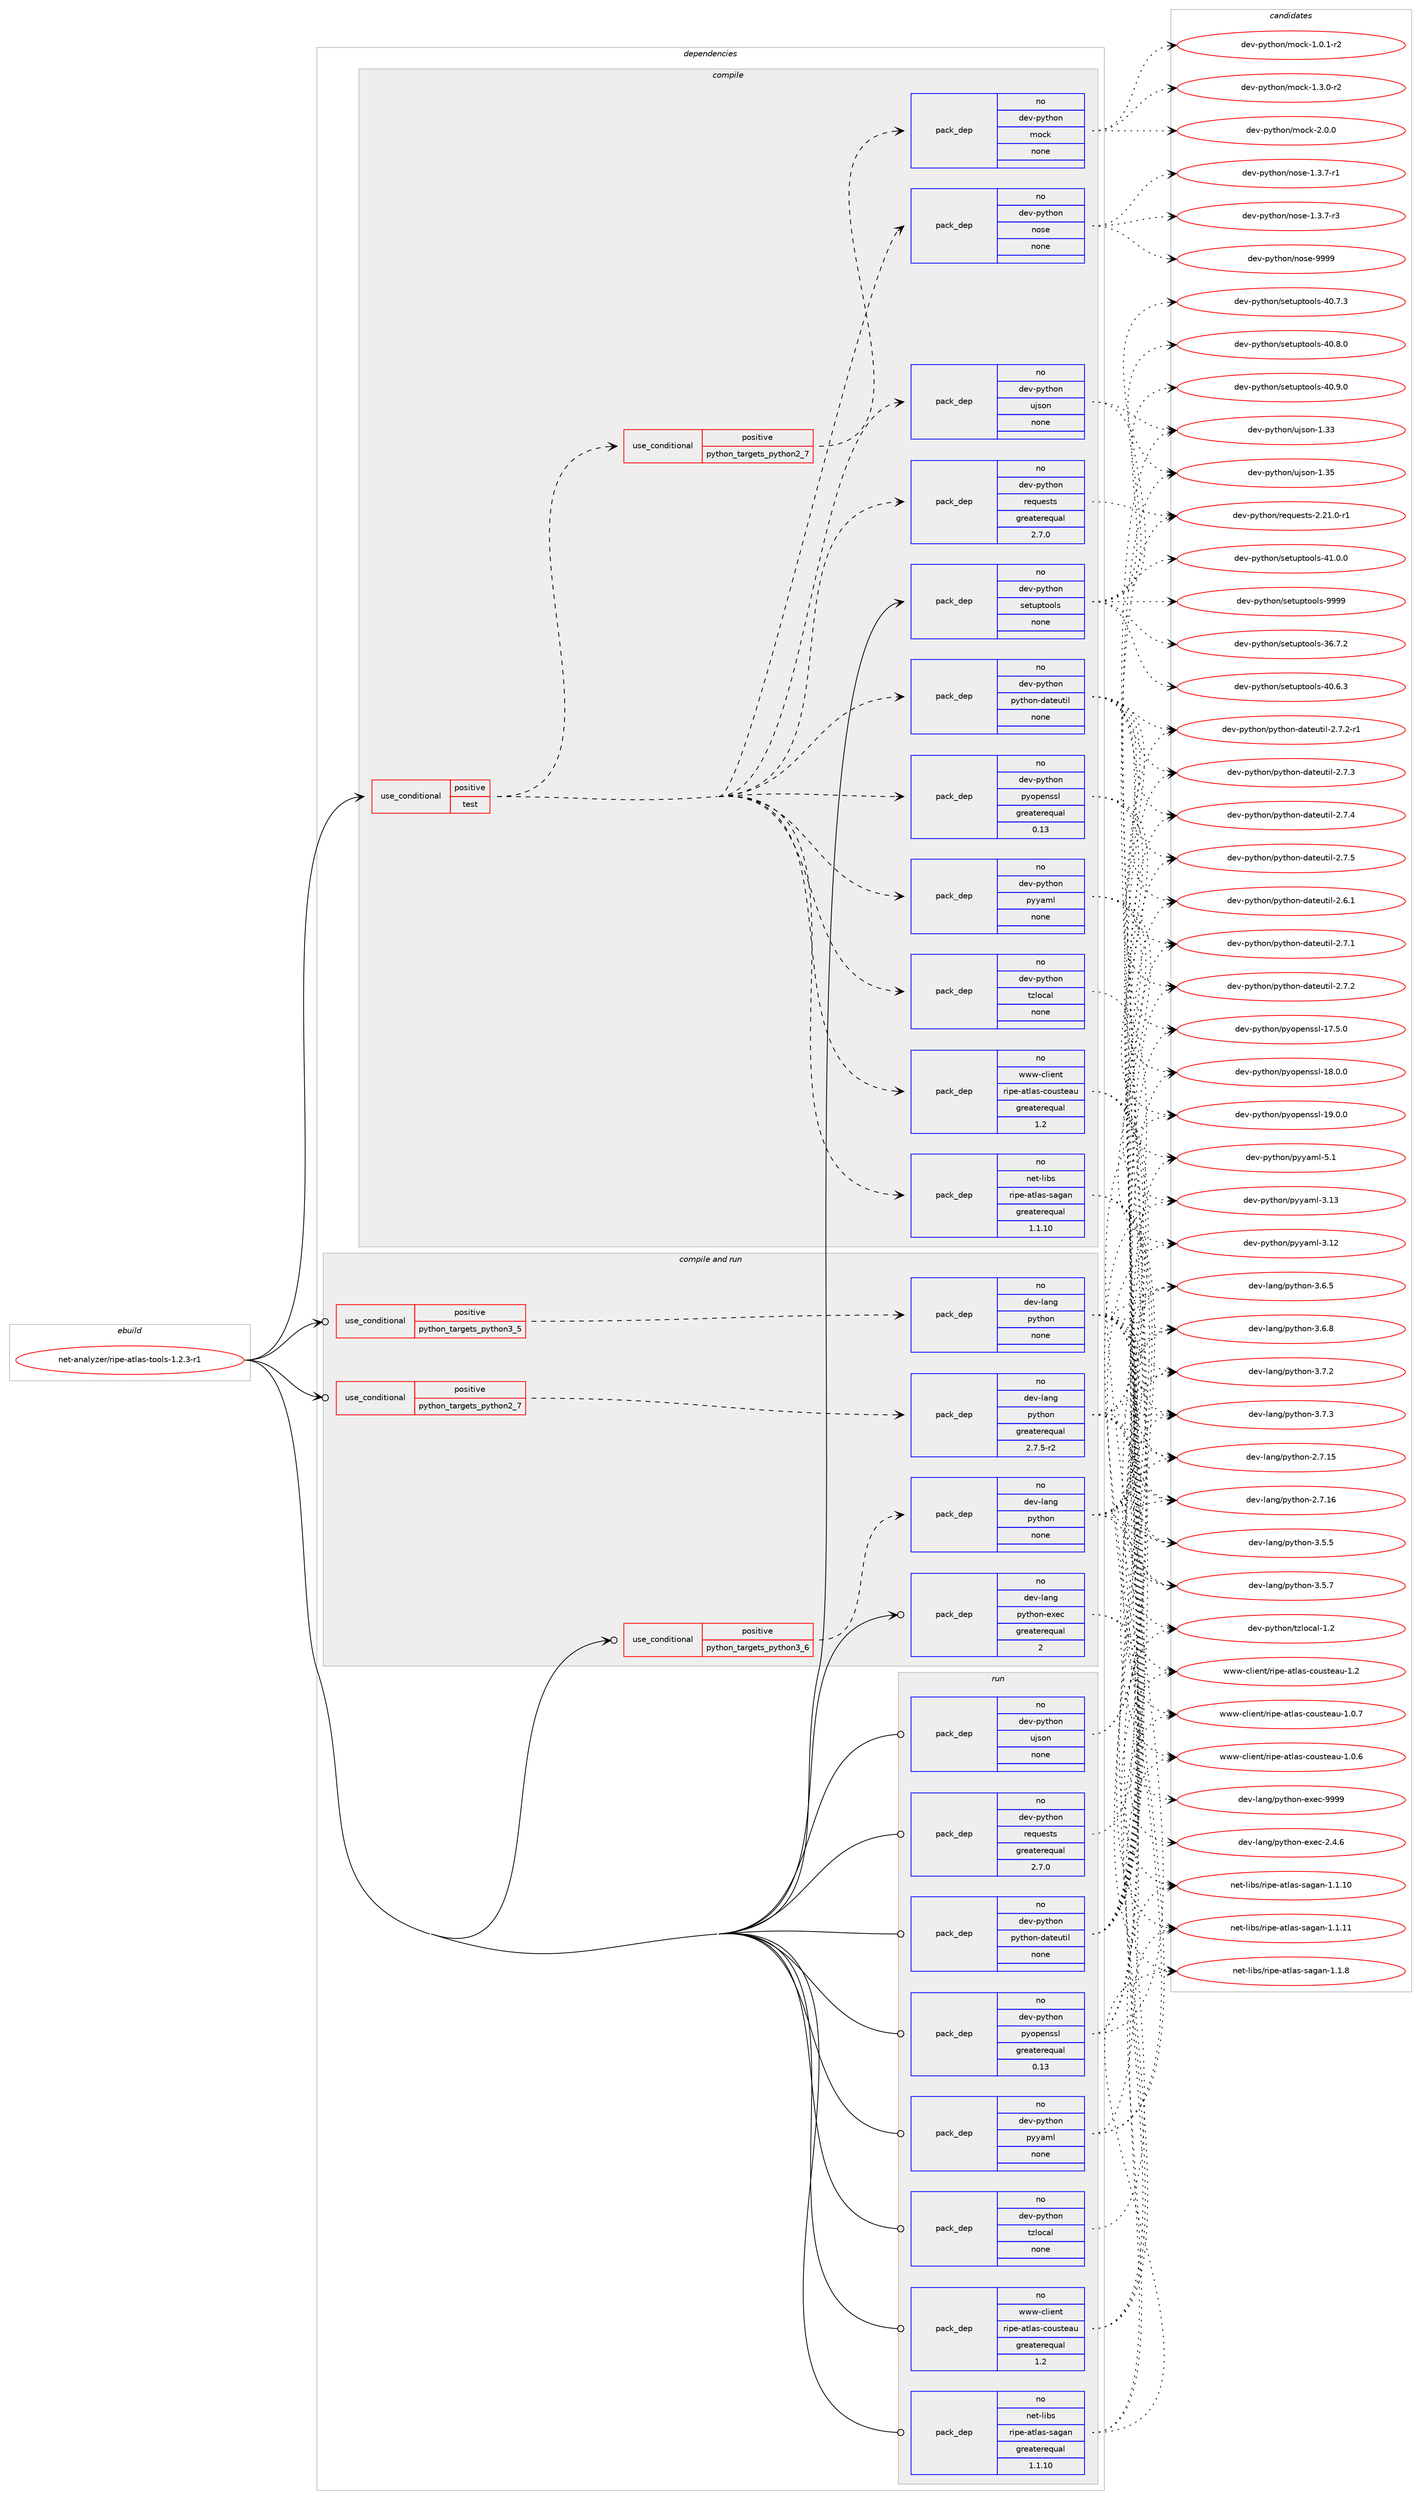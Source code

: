 digraph prolog {

# *************
# Graph options
# *************

newrank=true;
concentrate=true;
compound=true;
graph [rankdir=LR,fontname=Helvetica,fontsize=10,ranksep=1.5];#, ranksep=2.5, nodesep=0.2];
edge  [arrowhead=vee];
node  [fontname=Helvetica,fontsize=10];

# **********
# The ebuild
# **********

subgraph cluster_leftcol {
color=gray;
rank=same;
label=<<i>ebuild</i>>;
id [label="net-analyzer/ripe-atlas-tools-1.2.3-r1", color=red, width=4, href="../net-analyzer/ripe-atlas-tools-1.2.3-r1.svg"];
}

# ****************
# The dependencies
# ****************

subgraph cluster_midcol {
color=gray;
label=<<i>dependencies</i>>;
subgraph cluster_compile {
fillcolor="#eeeeee";
style=filled;
label=<<i>compile</i>>;
subgraph cond125 {
dependency1078 [label=<<TABLE BORDER="0" CELLBORDER="1" CELLSPACING="0" CELLPADDING="4"><TR><TD ROWSPAN="3" CELLPADDING="10">use_conditional</TD></TR><TR><TD>positive</TD></TR><TR><TD>test</TD></TR></TABLE>>, shape=none, color=red];
subgraph pack937 {
dependency1079 [label=<<TABLE BORDER="0" CELLBORDER="1" CELLSPACING="0" CELLPADDING="4" WIDTH="220"><TR><TD ROWSPAN="6" CELLPADDING="30">pack_dep</TD></TR><TR><TD WIDTH="110">no</TD></TR><TR><TD>net-libs</TD></TR><TR><TD>ripe-atlas-sagan</TD></TR><TR><TD>greaterequal</TD></TR><TR><TD>1.1.10</TD></TR></TABLE>>, shape=none, color=blue];
}
dependency1078:e -> dependency1079:w [weight=20,style="dashed",arrowhead="vee"];
subgraph pack938 {
dependency1080 [label=<<TABLE BORDER="0" CELLBORDER="1" CELLSPACING="0" CELLPADDING="4" WIDTH="220"><TR><TD ROWSPAN="6" CELLPADDING="30">pack_dep</TD></TR><TR><TD WIDTH="110">no</TD></TR><TR><TD>www-client</TD></TR><TR><TD>ripe-atlas-cousteau</TD></TR><TR><TD>greaterequal</TD></TR><TR><TD>1.2</TD></TR></TABLE>>, shape=none, color=blue];
}
dependency1078:e -> dependency1080:w [weight=20,style="dashed",arrowhead="vee"];
subgraph pack939 {
dependency1081 [label=<<TABLE BORDER="0" CELLBORDER="1" CELLSPACING="0" CELLPADDING="4" WIDTH="220"><TR><TD ROWSPAN="6" CELLPADDING="30">pack_dep</TD></TR><TR><TD WIDTH="110">no</TD></TR><TR><TD>dev-python</TD></TR><TR><TD>requests</TD></TR><TR><TD>greaterequal</TD></TR><TR><TD>2.7.0</TD></TR></TABLE>>, shape=none, color=blue];
}
dependency1078:e -> dependency1081:w [weight=20,style="dashed",arrowhead="vee"];
subgraph pack940 {
dependency1082 [label=<<TABLE BORDER="0" CELLBORDER="1" CELLSPACING="0" CELLPADDING="4" WIDTH="220"><TR><TD ROWSPAN="6" CELLPADDING="30">pack_dep</TD></TR><TR><TD WIDTH="110">no</TD></TR><TR><TD>dev-python</TD></TR><TR><TD>pyopenssl</TD></TR><TR><TD>greaterequal</TD></TR><TR><TD>0.13</TD></TR></TABLE>>, shape=none, color=blue];
}
dependency1078:e -> dependency1082:w [weight=20,style="dashed",arrowhead="vee"];
subgraph pack941 {
dependency1083 [label=<<TABLE BORDER="0" CELLBORDER="1" CELLSPACING="0" CELLPADDING="4" WIDTH="220"><TR><TD ROWSPAN="6" CELLPADDING="30">pack_dep</TD></TR><TR><TD WIDTH="110">no</TD></TR><TR><TD>dev-python</TD></TR><TR><TD>pyyaml</TD></TR><TR><TD>none</TD></TR><TR><TD></TD></TR></TABLE>>, shape=none, color=blue];
}
dependency1078:e -> dependency1083:w [weight=20,style="dashed",arrowhead="vee"];
subgraph pack942 {
dependency1084 [label=<<TABLE BORDER="0" CELLBORDER="1" CELLSPACING="0" CELLPADDING="4" WIDTH="220"><TR><TD ROWSPAN="6" CELLPADDING="30">pack_dep</TD></TR><TR><TD WIDTH="110">no</TD></TR><TR><TD>dev-python</TD></TR><TR><TD>tzlocal</TD></TR><TR><TD>none</TD></TR><TR><TD></TD></TR></TABLE>>, shape=none, color=blue];
}
dependency1078:e -> dependency1084:w [weight=20,style="dashed",arrowhead="vee"];
subgraph pack943 {
dependency1085 [label=<<TABLE BORDER="0" CELLBORDER="1" CELLSPACING="0" CELLPADDING="4" WIDTH="220"><TR><TD ROWSPAN="6" CELLPADDING="30">pack_dep</TD></TR><TR><TD WIDTH="110">no</TD></TR><TR><TD>dev-python</TD></TR><TR><TD>python-dateutil</TD></TR><TR><TD>none</TD></TR><TR><TD></TD></TR></TABLE>>, shape=none, color=blue];
}
dependency1078:e -> dependency1085:w [weight=20,style="dashed",arrowhead="vee"];
subgraph pack944 {
dependency1086 [label=<<TABLE BORDER="0" CELLBORDER="1" CELLSPACING="0" CELLPADDING="4" WIDTH="220"><TR><TD ROWSPAN="6" CELLPADDING="30">pack_dep</TD></TR><TR><TD WIDTH="110">no</TD></TR><TR><TD>dev-python</TD></TR><TR><TD>ujson</TD></TR><TR><TD>none</TD></TR><TR><TD></TD></TR></TABLE>>, shape=none, color=blue];
}
dependency1078:e -> dependency1086:w [weight=20,style="dashed",arrowhead="vee"];
subgraph pack945 {
dependency1087 [label=<<TABLE BORDER="0" CELLBORDER="1" CELLSPACING="0" CELLPADDING="4" WIDTH="220"><TR><TD ROWSPAN="6" CELLPADDING="30">pack_dep</TD></TR><TR><TD WIDTH="110">no</TD></TR><TR><TD>dev-python</TD></TR><TR><TD>nose</TD></TR><TR><TD>none</TD></TR><TR><TD></TD></TR></TABLE>>, shape=none, color=blue];
}
dependency1078:e -> dependency1087:w [weight=20,style="dashed",arrowhead="vee"];
subgraph cond126 {
dependency1088 [label=<<TABLE BORDER="0" CELLBORDER="1" CELLSPACING="0" CELLPADDING="4"><TR><TD ROWSPAN="3" CELLPADDING="10">use_conditional</TD></TR><TR><TD>positive</TD></TR><TR><TD>python_targets_python2_7</TD></TR></TABLE>>, shape=none, color=red];
subgraph pack946 {
dependency1089 [label=<<TABLE BORDER="0" CELLBORDER="1" CELLSPACING="0" CELLPADDING="4" WIDTH="220"><TR><TD ROWSPAN="6" CELLPADDING="30">pack_dep</TD></TR><TR><TD WIDTH="110">no</TD></TR><TR><TD>dev-python</TD></TR><TR><TD>mock</TD></TR><TR><TD>none</TD></TR><TR><TD></TD></TR></TABLE>>, shape=none, color=blue];
}
dependency1088:e -> dependency1089:w [weight=20,style="dashed",arrowhead="vee"];
}
dependency1078:e -> dependency1088:w [weight=20,style="dashed",arrowhead="vee"];
}
id:e -> dependency1078:w [weight=20,style="solid",arrowhead="vee"];
subgraph pack947 {
dependency1090 [label=<<TABLE BORDER="0" CELLBORDER="1" CELLSPACING="0" CELLPADDING="4" WIDTH="220"><TR><TD ROWSPAN="6" CELLPADDING="30">pack_dep</TD></TR><TR><TD WIDTH="110">no</TD></TR><TR><TD>dev-python</TD></TR><TR><TD>setuptools</TD></TR><TR><TD>none</TD></TR><TR><TD></TD></TR></TABLE>>, shape=none, color=blue];
}
id:e -> dependency1090:w [weight=20,style="solid",arrowhead="vee"];
}
subgraph cluster_compileandrun {
fillcolor="#eeeeee";
style=filled;
label=<<i>compile and run</i>>;
subgraph cond127 {
dependency1091 [label=<<TABLE BORDER="0" CELLBORDER="1" CELLSPACING="0" CELLPADDING="4"><TR><TD ROWSPAN="3" CELLPADDING="10">use_conditional</TD></TR><TR><TD>positive</TD></TR><TR><TD>python_targets_python2_7</TD></TR></TABLE>>, shape=none, color=red];
subgraph pack948 {
dependency1092 [label=<<TABLE BORDER="0" CELLBORDER="1" CELLSPACING="0" CELLPADDING="4" WIDTH="220"><TR><TD ROWSPAN="6" CELLPADDING="30">pack_dep</TD></TR><TR><TD WIDTH="110">no</TD></TR><TR><TD>dev-lang</TD></TR><TR><TD>python</TD></TR><TR><TD>greaterequal</TD></TR><TR><TD>2.7.5-r2</TD></TR></TABLE>>, shape=none, color=blue];
}
dependency1091:e -> dependency1092:w [weight=20,style="dashed",arrowhead="vee"];
}
id:e -> dependency1091:w [weight=20,style="solid",arrowhead="odotvee"];
subgraph cond128 {
dependency1093 [label=<<TABLE BORDER="0" CELLBORDER="1" CELLSPACING="0" CELLPADDING="4"><TR><TD ROWSPAN="3" CELLPADDING="10">use_conditional</TD></TR><TR><TD>positive</TD></TR><TR><TD>python_targets_python3_5</TD></TR></TABLE>>, shape=none, color=red];
subgraph pack949 {
dependency1094 [label=<<TABLE BORDER="0" CELLBORDER="1" CELLSPACING="0" CELLPADDING="4" WIDTH="220"><TR><TD ROWSPAN="6" CELLPADDING="30">pack_dep</TD></TR><TR><TD WIDTH="110">no</TD></TR><TR><TD>dev-lang</TD></TR><TR><TD>python</TD></TR><TR><TD>none</TD></TR><TR><TD></TD></TR></TABLE>>, shape=none, color=blue];
}
dependency1093:e -> dependency1094:w [weight=20,style="dashed",arrowhead="vee"];
}
id:e -> dependency1093:w [weight=20,style="solid",arrowhead="odotvee"];
subgraph cond129 {
dependency1095 [label=<<TABLE BORDER="0" CELLBORDER="1" CELLSPACING="0" CELLPADDING="4"><TR><TD ROWSPAN="3" CELLPADDING="10">use_conditional</TD></TR><TR><TD>positive</TD></TR><TR><TD>python_targets_python3_6</TD></TR></TABLE>>, shape=none, color=red];
subgraph pack950 {
dependency1096 [label=<<TABLE BORDER="0" CELLBORDER="1" CELLSPACING="0" CELLPADDING="4" WIDTH="220"><TR><TD ROWSPAN="6" CELLPADDING="30">pack_dep</TD></TR><TR><TD WIDTH="110">no</TD></TR><TR><TD>dev-lang</TD></TR><TR><TD>python</TD></TR><TR><TD>none</TD></TR><TR><TD></TD></TR></TABLE>>, shape=none, color=blue];
}
dependency1095:e -> dependency1096:w [weight=20,style="dashed",arrowhead="vee"];
}
id:e -> dependency1095:w [weight=20,style="solid",arrowhead="odotvee"];
subgraph pack951 {
dependency1097 [label=<<TABLE BORDER="0" CELLBORDER="1" CELLSPACING="0" CELLPADDING="4" WIDTH="220"><TR><TD ROWSPAN="6" CELLPADDING="30">pack_dep</TD></TR><TR><TD WIDTH="110">no</TD></TR><TR><TD>dev-lang</TD></TR><TR><TD>python-exec</TD></TR><TR><TD>greaterequal</TD></TR><TR><TD>2</TD></TR></TABLE>>, shape=none, color=blue];
}
id:e -> dependency1097:w [weight=20,style="solid",arrowhead="odotvee"];
}
subgraph cluster_run {
fillcolor="#eeeeee";
style=filled;
label=<<i>run</i>>;
subgraph pack952 {
dependency1098 [label=<<TABLE BORDER="0" CELLBORDER="1" CELLSPACING="0" CELLPADDING="4" WIDTH="220"><TR><TD ROWSPAN="6" CELLPADDING="30">pack_dep</TD></TR><TR><TD WIDTH="110">no</TD></TR><TR><TD>dev-python</TD></TR><TR><TD>pyopenssl</TD></TR><TR><TD>greaterequal</TD></TR><TR><TD>0.13</TD></TR></TABLE>>, shape=none, color=blue];
}
id:e -> dependency1098:w [weight=20,style="solid",arrowhead="odot"];
subgraph pack953 {
dependency1099 [label=<<TABLE BORDER="0" CELLBORDER="1" CELLSPACING="0" CELLPADDING="4" WIDTH="220"><TR><TD ROWSPAN="6" CELLPADDING="30">pack_dep</TD></TR><TR><TD WIDTH="110">no</TD></TR><TR><TD>dev-python</TD></TR><TR><TD>python-dateutil</TD></TR><TR><TD>none</TD></TR><TR><TD></TD></TR></TABLE>>, shape=none, color=blue];
}
id:e -> dependency1099:w [weight=20,style="solid",arrowhead="odot"];
subgraph pack954 {
dependency1100 [label=<<TABLE BORDER="0" CELLBORDER="1" CELLSPACING="0" CELLPADDING="4" WIDTH="220"><TR><TD ROWSPAN="6" CELLPADDING="30">pack_dep</TD></TR><TR><TD WIDTH="110">no</TD></TR><TR><TD>dev-python</TD></TR><TR><TD>pyyaml</TD></TR><TR><TD>none</TD></TR><TR><TD></TD></TR></TABLE>>, shape=none, color=blue];
}
id:e -> dependency1100:w [weight=20,style="solid",arrowhead="odot"];
subgraph pack955 {
dependency1101 [label=<<TABLE BORDER="0" CELLBORDER="1" CELLSPACING="0" CELLPADDING="4" WIDTH="220"><TR><TD ROWSPAN="6" CELLPADDING="30">pack_dep</TD></TR><TR><TD WIDTH="110">no</TD></TR><TR><TD>dev-python</TD></TR><TR><TD>requests</TD></TR><TR><TD>greaterequal</TD></TR><TR><TD>2.7.0</TD></TR></TABLE>>, shape=none, color=blue];
}
id:e -> dependency1101:w [weight=20,style="solid",arrowhead="odot"];
subgraph pack956 {
dependency1102 [label=<<TABLE BORDER="0" CELLBORDER="1" CELLSPACING="0" CELLPADDING="4" WIDTH="220"><TR><TD ROWSPAN="6" CELLPADDING="30">pack_dep</TD></TR><TR><TD WIDTH="110">no</TD></TR><TR><TD>dev-python</TD></TR><TR><TD>tzlocal</TD></TR><TR><TD>none</TD></TR><TR><TD></TD></TR></TABLE>>, shape=none, color=blue];
}
id:e -> dependency1102:w [weight=20,style="solid",arrowhead="odot"];
subgraph pack957 {
dependency1103 [label=<<TABLE BORDER="0" CELLBORDER="1" CELLSPACING="0" CELLPADDING="4" WIDTH="220"><TR><TD ROWSPAN="6" CELLPADDING="30">pack_dep</TD></TR><TR><TD WIDTH="110">no</TD></TR><TR><TD>dev-python</TD></TR><TR><TD>ujson</TD></TR><TR><TD>none</TD></TR><TR><TD></TD></TR></TABLE>>, shape=none, color=blue];
}
id:e -> dependency1103:w [weight=20,style="solid",arrowhead="odot"];
subgraph pack958 {
dependency1104 [label=<<TABLE BORDER="0" CELLBORDER="1" CELLSPACING="0" CELLPADDING="4" WIDTH="220"><TR><TD ROWSPAN="6" CELLPADDING="30">pack_dep</TD></TR><TR><TD WIDTH="110">no</TD></TR><TR><TD>net-libs</TD></TR><TR><TD>ripe-atlas-sagan</TD></TR><TR><TD>greaterequal</TD></TR><TR><TD>1.1.10</TD></TR></TABLE>>, shape=none, color=blue];
}
id:e -> dependency1104:w [weight=20,style="solid",arrowhead="odot"];
subgraph pack959 {
dependency1105 [label=<<TABLE BORDER="0" CELLBORDER="1" CELLSPACING="0" CELLPADDING="4" WIDTH="220"><TR><TD ROWSPAN="6" CELLPADDING="30">pack_dep</TD></TR><TR><TD WIDTH="110">no</TD></TR><TR><TD>www-client</TD></TR><TR><TD>ripe-atlas-cousteau</TD></TR><TR><TD>greaterequal</TD></TR><TR><TD>1.2</TD></TR></TABLE>>, shape=none, color=blue];
}
id:e -> dependency1105:w [weight=20,style="solid",arrowhead="odot"];
}
}

# **************
# The candidates
# **************

subgraph cluster_choices {
rank=same;
color=gray;
label=<<i>candidates</i>>;

subgraph choice937 {
color=black;
nodesep=1;
choice11010111645108105981154711410511210145971161089711545115971039711045494649464948 [label="net-libs/ripe-atlas-sagan-1.1.10", color=red, width=4,href="../net-libs/ripe-atlas-sagan-1.1.10.svg"];
choice11010111645108105981154711410511210145971161089711545115971039711045494649464949 [label="net-libs/ripe-atlas-sagan-1.1.11", color=red, width=4,href="../net-libs/ripe-atlas-sagan-1.1.11.svg"];
choice110101116451081059811547114105112101459711610897115451159710397110454946494656 [label="net-libs/ripe-atlas-sagan-1.1.8", color=red, width=4,href="../net-libs/ripe-atlas-sagan-1.1.8.svg"];
dependency1079:e -> choice11010111645108105981154711410511210145971161089711545115971039711045494649464948:w [style=dotted,weight="100"];
dependency1079:e -> choice11010111645108105981154711410511210145971161089711545115971039711045494649464949:w [style=dotted,weight="100"];
dependency1079:e -> choice110101116451081059811547114105112101459711610897115451159710397110454946494656:w [style=dotted,weight="100"];
}
subgraph choice938 {
color=black;
nodesep=1;
choice119119119459910810510111011647114105112101459711610897115459911111711511610197117454946484654 [label="www-client/ripe-atlas-cousteau-1.0.6", color=red, width=4,href="../www-client/ripe-atlas-cousteau-1.0.6.svg"];
choice119119119459910810510111011647114105112101459711610897115459911111711511610197117454946484655 [label="www-client/ripe-atlas-cousteau-1.0.7", color=red, width=4,href="../www-client/ripe-atlas-cousteau-1.0.7.svg"];
choice11911911945991081051011101164711410511210145971161089711545991111171151161019711745494650 [label="www-client/ripe-atlas-cousteau-1.2", color=red, width=4,href="../www-client/ripe-atlas-cousteau-1.2.svg"];
dependency1080:e -> choice119119119459910810510111011647114105112101459711610897115459911111711511610197117454946484654:w [style=dotted,weight="100"];
dependency1080:e -> choice119119119459910810510111011647114105112101459711610897115459911111711511610197117454946484655:w [style=dotted,weight="100"];
dependency1080:e -> choice11911911945991081051011101164711410511210145971161089711545991111171151161019711745494650:w [style=dotted,weight="100"];
}
subgraph choice939 {
color=black;
nodesep=1;
choice1001011184511212111610411111047114101113117101115116115455046504946484511449 [label="dev-python/requests-2.21.0-r1", color=red, width=4,href="../dev-python/requests-2.21.0-r1.svg"];
dependency1081:e -> choice1001011184511212111610411111047114101113117101115116115455046504946484511449:w [style=dotted,weight="100"];
}
subgraph choice940 {
color=black;
nodesep=1;
choice100101118451121211161041111104711212111111210111011511510845495546534648 [label="dev-python/pyopenssl-17.5.0", color=red, width=4,href="../dev-python/pyopenssl-17.5.0.svg"];
choice100101118451121211161041111104711212111111210111011511510845495646484648 [label="dev-python/pyopenssl-18.0.0", color=red, width=4,href="../dev-python/pyopenssl-18.0.0.svg"];
choice100101118451121211161041111104711212111111210111011511510845495746484648 [label="dev-python/pyopenssl-19.0.0", color=red, width=4,href="../dev-python/pyopenssl-19.0.0.svg"];
dependency1082:e -> choice100101118451121211161041111104711212111111210111011511510845495546534648:w [style=dotted,weight="100"];
dependency1082:e -> choice100101118451121211161041111104711212111111210111011511510845495646484648:w [style=dotted,weight="100"];
dependency1082:e -> choice100101118451121211161041111104711212111111210111011511510845495746484648:w [style=dotted,weight="100"];
}
subgraph choice941 {
color=black;
nodesep=1;
choice1001011184511212111610411111047112121121971091084551464950 [label="dev-python/pyyaml-3.12", color=red, width=4,href="../dev-python/pyyaml-3.12.svg"];
choice1001011184511212111610411111047112121121971091084551464951 [label="dev-python/pyyaml-3.13", color=red, width=4,href="../dev-python/pyyaml-3.13.svg"];
choice10010111845112121116104111110471121211219710910845534649 [label="dev-python/pyyaml-5.1", color=red, width=4,href="../dev-python/pyyaml-5.1.svg"];
dependency1083:e -> choice1001011184511212111610411111047112121121971091084551464950:w [style=dotted,weight="100"];
dependency1083:e -> choice1001011184511212111610411111047112121121971091084551464951:w [style=dotted,weight="100"];
dependency1083:e -> choice10010111845112121116104111110471121211219710910845534649:w [style=dotted,weight="100"];
}
subgraph choice942 {
color=black;
nodesep=1;
choice1001011184511212111610411111047116122108111999710845494650 [label="dev-python/tzlocal-1.2", color=red, width=4,href="../dev-python/tzlocal-1.2.svg"];
dependency1084:e -> choice1001011184511212111610411111047116122108111999710845494650:w [style=dotted,weight="100"];
}
subgraph choice943 {
color=black;
nodesep=1;
choice10010111845112121116104111110471121211161041111104510097116101117116105108455046544649 [label="dev-python/python-dateutil-2.6.1", color=red, width=4,href="../dev-python/python-dateutil-2.6.1.svg"];
choice10010111845112121116104111110471121211161041111104510097116101117116105108455046554649 [label="dev-python/python-dateutil-2.7.1", color=red, width=4,href="../dev-python/python-dateutil-2.7.1.svg"];
choice10010111845112121116104111110471121211161041111104510097116101117116105108455046554650 [label="dev-python/python-dateutil-2.7.2", color=red, width=4,href="../dev-python/python-dateutil-2.7.2.svg"];
choice100101118451121211161041111104711212111610411111045100971161011171161051084550465546504511449 [label="dev-python/python-dateutil-2.7.2-r1", color=red, width=4,href="../dev-python/python-dateutil-2.7.2-r1.svg"];
choice10010111845112121116104111110471121211161041111104510097116101117116105108455046554651 [label="dev-python/python-dateutil-2.7.3", color=red, width=4,href="../dev-python/python-dateutil-2.7.3.svg"];
choice10010111845112121116104111110471121211161041111104510097116101117116105108455046554652 [label="dev-python/python-dateutil-2.7.4", color=red, width=4,href="../dev-python/python-dateutil-2.7.4.svg"];
choice10010111845112121116104111110471121211161041111104510097116101117116105108455046554653 [label="dev-python/python-dateutil-2.7.5", color=red, width=4,href="../dev-python/python-dateutil-2.7.5.svg"];
dependency1085:e -> choice10010111845112121116104111110471121211161041111104510097116101117116105108455046544649:w [style=dotted,weight="100"];
dependency1085:e -> choice10010111845112121116104111110471121211161041111104510097116101117116105108455046554649:w [style=dotted,weight="100"];
dependency1085:e -> choice10010111845112121116104111110471121211161041111104510097116101117116105108455046554650:w [style=dotted,weight="100"];
dependency1085:e -> choice100101118451121211161041111104711212111610411111045100971161011171161051084550465546504511449:w [style=dotted,weight="100"];
dependency1085:e -> choice10010111845112121116104111110471121211161041111104510097116101117116105108455046554651:w [style=dotted,weight="100"];
dependency1085:e -> choice10010111845112121116104111110471121211161041111104510097116101117116105108455046554652:w [style=dotted,weight="100"];
dependency1085:e -> choice10010111845112121116104111110471121211161041111104510097116101117116105108455046554653:w [style=dotted,weight="100"];
}
subgraph choice944 {
color=black;
nodesep=1;
choice10010111845112121116104111110471171061151111104549465151 [label="dev-python/ujson-1.33", color=red, width=4,href="../dev-python/ujson-1.33.svg"];
choice10010111845112121116104111110471171061151111104549465153 [label="dev-python/ujson-1.35", color=red, width=4,href="../dev-python/ujson-1.35.svg"];
dependency1086:e -> choice10010111845112121116104111110471171061151111104549465151:w [style=dotted,weight="100"];
dependency1086:e -> choice10010111845112121116104111110471171061151111104549465153:w [style=dotted,weight="100"];
}
subgraph choice945 {
color=black;
nodesep=1;
choice10010111845112121116104111110471101111151014549465146554511449 [label="dev-python/nose-1.3.7-r1", color=red, width=4,href="../dev-python/nose-1.3.7-r1.svg"];
choice10010111845112121116104111110471101111151014549465146554511451 [label="dev-python/nose-1.3.7-r3", color=red, width=4,href="../dev-python/nose-1.3.7-r3.svg"];
choice10010111845112121116104111110471101111151014557575757 [label="dev-python/nose-9999", color=red, width=4,href="../dev-python/nose-9999.svg"];
dependency1087:e -> choice10010111845112121116104111110471101111151014549465146554511449:w [style=dotted,weight="100"];
dependency1087:e -> choice10010111845112121116104111110471101111151014549465146554511451:w [style=dotted,weight="100"];
dependency1087:e -> choice10010111845112121116104111110471101111151014557575757:w [style=dotted,weight="100"];
}
subgraph choice946 {
color=black;
nodesep=1;
choice1001011184511212111610411111047109111991074549464846494511450 [label="dev-python/mock-1.0.1-r2", color=red, width=4,href="../dev-python/mock-1.0.1-r2.svg"];
choice1001011184511212111610411111047109111991074549465146484511450 [label="dev-python/mock-1.3.0-r2", color=red, width=4,href="../dev-python/mock-1.3.0-r2.svg"];
choice100101118451121211161041111104710911199107455046484648 [label="dev-python/mock-2.0.0", color=red, width=4,href="../dev-python/mock-2.0.0.svg"];
dependency1089:e -> choice1001011184511212111610411111047109111991074549464846494511450:w [style=dotted,weight="100"];
dependency1089:e -> choice1001011184511212111610411111047109111991074549465146484511450:w [style=dotted,weight="100"];
dependency1089:e -> choice100101118451121211161041111104710911199107455046484648:w [style=dotted,weight="100"];
}
subgraph choice947 {
color=black;
nodesep=1;
choice100101118451121211161041111104711510111611711211611111110811545515446554650 [label="dev-python/setuptools-36.7.2", color=red, width=4,href="../dev-python/setuptools-36.7.2.svg"];
choice100101118451121211161041111104711510111611711211611111110811545524846544651 [label="dev-python/setuptools-40.6.3", color=red, width=4,href="../dev-python/setuptools-40.6.3.svg"];
choice100101118451121211161041111104711510111611711211611111110811545524846554651 [label="dev-python/setuptools-40.7.3", color=red, width=4,href="../dev-python/setuptools-40.7.3.svg"];
choice100101118451121211161041111104711510111611711211611111110811545524846564648 [label="dev-python/setuptools-40.8.0", color=red, width=4,href="../dev-python/setuptools-40.8.0.svg"];
choice100101118451121211161041111104711510111611711211611111110811545524846574648 [label="dev-python/setuptools-40.9.0", color=red, width=4,href="../dev-python/setuptools-40.9.0.svg"];
choice100101118451121211161041111104711510111611711211611111110811545524946484648 [label="dev-python/setuptools-41.0.0", color=red, width=4,href="../dev-python/setuptools-41.0.0.svg"];
choice10010111845112121116104111110471151011161171121161111111081154557575757 [label="dev-python/setuptools-9999", color=red, width=4,href="../dev-python/setuptools-9999.svg"];
dependency1090:e -> choice100101118451121211161041111104711510111611711211611111110811545515446554650:w [style=dotted,weight="100"];
dependency1090:e -> choice100101118451121211161041111104711510111611711211611111110811545524846544651:w [style=dotted,weight="100"];
dependency1090:e -> choice100101118451121211161041111104711510111611711211611111110811545524846554651:w [style=dotted,weight="100"];
dependency1090:e -> choice100101118451121211161041111104711510111611711211611111110811545524846564648:w [style=dotted,weight="100"];
dependency1090:e -> choice100101118451121211161041111104711510111611711211611111110811545524846574648:w [style=dotted,weight="100"];
dependency1090:e -> choice100101118451121211161041111104711510111611711211611111110811545524946484648:w [style=dotted,weight="100"];
dependency1090:e -> choice10010111845112121116104111110471151011161171121161111111081154557575757:w [style=dotted,weight="100"];
}
subgraph choice948 {
color=black;
nodesep=1;
choice10010111845108971101034711212111610411111045504655464953 [label="dev-lang/python-2.7.15", color=red, width=4,href="../dev-lang/python-2.7.15.svg"];
choice10010111845108971101034711212111610411111045504655464954 [label="dev-lang/python-2.7.16", color=red, width=4,href="../dev-lang/python-2.7.16.svg"];
choice100101118451089711010347112121116104111110455146534653 [label="dev-lang/python-3.5.5", color=red, width=4,href="../dev-lang/python-3.5.5.svg"];
choice100101118451089711010347112121116104111110455146534655 [label="dev-lang/python-3.5.7", color=red, width=4,href="../dev-lang/python-3.5.7.svg"];
choice100101118451089711010347112121116104111110455146544653 [label="dev-lang/python-3.6.5", color=red, width=4,href="../dev-lang/python-3.6.5.svg"];
choice100101118451089711010347112121116104111110455146544656 [label="dev-lang/python-3.6.8", color=red, width=4,href="../dev-lang/python-3.6.8.svg"];
choice100101118451089711010347112121116104111110455146554650 [label="dev-lang/python-3.7.2", color=red, width=4,href="../dev-lang/python-3.7.2.svg"];
choice100101118451089711010347112121116104111110455146554651 [label="dev-lang/python-3.7.3", color=red, width=4,href="../dev-lang/python-3.7.3.svg"];
dependency1092:e -> choice10010111845108971101034711212111610411111045504655464953:w [style=dotted,weight="100"];
dependency1092:e -> choice10010111845108971101034711212111610411111045504655464954:w [style=dotted,weight="100"];
dependency1092:e -> choice100101118451089711010347112121116104111110455146534653:w [style=dotted,weight="100"];
dependency1092:e -> choice100101118451089711010347112121116104111110455146534655:w [style=dotted,weight="100"];
dependency1092:e -> choice100101118451089711010347112121116104111110455146544653:w [style=dotted,weight="100"];
dependency1092:e -> choice100101118451089711010347112121116104111110455146544656:w [style=dotted,weight="100"];
dependency1092:e -> choice100101118451089711010347112121116104111110455146554650:w [style=dotted,weight="100"];
dependency1092:e -> choice100101118451089711010347112121116104111110455146554651:w [style=dotted,weight="100"];
}
subgraph choice949 {
color=black;
nodesep=1;
choice10010111845108971101034711212111610411111045504655464953 [label="dev-lang/python-2.7.15", color=red, width=4,href="../dev-lang/python-2.7.15.svg"];
choice10010111845108971101034711212111610411111045504655464954 [label="dev-lang/python-2.7.16", color=red, width=4,href="../dev-lang/python-2.7.16.svg"];
choice100101118451089711010347112121116104111110455146534653 [label="dev-lang/python-3.5.5", color=red, width=4,href="../dev-lang/python-3.5.5.svg"];
choice100101118451089711010347112121116104111110455146534655 [label="dev-lang/python-3.5.7", color=red, width=4,href="../dev-lang/python-3.5.7.svg"];
choice100101118451089711010347112121116104111110455146544653 [label="dev-lang/python-3.6.5", color=red, width=4,href="../dev-lang/python-3.6.5.svg"];
choice100101118451089711010347112121116104111110455146544656 [label="dev-lang/python-3.6.8", color=red, width=4,href="../dev-lang/python-3.6.8.svg"];
choice100101118451089711010347112121116104111110455146554650 [label="dev-lang/python-3.7.2", color=red, width=4,href="../dev-lang/python-3.7.2.svg"];
choice100101118451089711010347112121116104111110455146554651 [label="dev-lang/python-3.7.3", color=red, width=4,href="../dev-lang/python-3.7.3.svg"];
dependency1094:e -> choice10010111845108971101034711212111610411111045504655464953:w [style=dotted,weight="100"];
dependency1094:e -> choice10010111845108971101034711212111610411111045504655464954:w [style=dotted,weight="100"];
dependency1094:e -> choice100101118451089711010347112121116104111110455146534653:w [style=dotted,weight="100"];
dependency1094:e -> choice100101118451089711010347112121116104111110455146534655:w [style=dotted,weight="100"];
dependency1094:e -> choice100101118451089711010347112121116104111110455146544653:w [style=dotted,weight="100"];
dependency1094:e -> choice100101118451089711010347112121116104111110455146544656:w [style=dotted,weight="100"];
dependency1094:e -> choice100101118451089711010347112121116104111110455146554650:w [style=dotted,weight="100"];
dependency1094:e -> choice100101118451089711010347112121116104111110455146554651:w [style=dotted,weight="100"];
}
subgraph choice950 {
color=black;
nodesep=1;
choice10010111845108971101034711212111610411111045504655464953 [label="dev-lang/python-2.7.15", color=red, width=4,href="../dev-lang/python-2.7.15.svg"];
choice10010111845108971101034711212111610411111045504655464954 [label="dev-lang/python-2.7.16", color=red, width=4,href="../dev-lang/python-2.7.16.svg"];
choice100101118451089711010347112121116104111110455146534653 [label="dev-lang/python-3.5.5", color=red, width=4,href="../dev-lang/python-3.5.5.svg"];
choice100101118451089711010347112121116104111110455146534655 [label="dev-lang/python-3.5.7", color=red, width=4,href="../dev-lang/python-3.5.7.svg"];
choice100101118451089711010347112121116104111110455146544653 [label="dev-lang/python-3.6.5", color=red, width=4,href="../dev-lang/python-3.6.5.svg"];
choice100101118451089711010347112121116104111110455146544656 [label="dev-lang/python-3.6.8", color=red, width=4,href="../dev-lang/python-3.6.8.svg"];
choice100101118451089711010347112121116104111110455146554650 [label="dev-lang/python-3.7.2", color=red, width=4,href="../dev-lang/python-3.7.2.svg"];
choice100101118451089711010347112121116104111110455146554651 [label="dev-lang/python-3.7.3", color=red, width=4,href="../dev-lang/python-3.7.3.svg"];
dependency1096:e -> choice10010111845108971101034711212111610411111045504655464953:w [style=dotted,weight="100"];
dependency1096:e -> choice10010111845108971101034711212111610411111045504655464954:w [style=dotted,weight="100"];
dependency1096:e -> choice100101118451089711010347112121116104111110455146534653:w [style=dotted,weight="100"];
dependency1096:e -> choice100101118451089711010347112121116104111110455146534655:w [style=dotted,weight="100"];
dependency1096:e -> choice100101118451089711010347112121116104111110455146544653:w [style=dotted,weight="100"];
dependency1096:e -> choice100101118451089711010347112121116104111110455146544656:w [style=dotted,weight="100"];
dependency1096:e -> choice100101118451089711010347112121116104111110455146554650:w [style=dotted,weight="100"];
dependency1096:e -> choice100101118451089711010347112121116104111110455146554651:w [style=dotted,weight="100"];
}
subgraph choice951 {
color=black;
nodesep=1;
choice1001011184510897110103471121211161041111104510112010199455046524654 [label="dev-lang/python-exec-2.4.6", color=red, width=4,href="../dev-lang/python-exec-2.4.6.svg"];
choice10010111845108971101034711212111610411111045101120101994557575757 [label="dev-lang/python-exec-9999", color=red, width=4,href="../dev-lang/python-exec-9999.svg"];
dependency1097:e -> choice1001011184510897110103471121211161041111104510112010199455046524654:w [style=dotted,weight="100"];
dependency1097:e -> choice10010111845108971101034711212111610411111045101120101994557575757:w [style=dotted,weight="100"];
}
subgraph choice952 {
color=black;
nodesep=1;
choice100101118451121211161041111104711212111111210111011511510845495546534648 [label="dev-python/pyopenssl-17.5.0", color=red, width=4,href="../dev-python/pyopenssl-17.5.0.svg"];
choice100101118451121211161041111104711212111111210111011511510845495646484648 [label="dev-python/pyopenssl-18.0.0", color=red, width=4,href="../dev-python/pyopenssl-18.0.0.svg"];
choice100101118451121211161041111104711212111111210111011511510845495746484648 [label="dev-python/pyopenssl-19.0.0", color=red, width=4,href="../dev-python/pyopenssl-19.0.0.svg"];
dependency1098:e -> choice100101118451121211161041111104711212111111210111011511510845495546534648:w [style=dotted,weight="100"];
dependency1098:e -> choice100101118451121211161041111104711212111111210111011511510845495646484648:w [style=dotted,weight="100"];
dependency1098:e -> choice100101118451121211161041111104711212111111210111011511510845495746484648:w [style=dotted,weight="100"];
}
subgraph choice953 {
color=black;
nodesep=1;
choice10010111845112121116104111110471121211161041111104510097116101117116105108455046544649 [label="dev-python/python-dateutil-2.6.1", color=red, width=4,href="../dev-python/python-dateutil-2.6.1.svg"];
choice10010111845112121116104111110471121211161041111104510097116101117116105108455046554649 [label="dev-python/python-dateutil-2.7.1", color=red, width=4,href="../dev-python/python-dateutil-2.7.1.svg"];
choice10010111845112121116104111110471121211161041111104510097116101117116105108455046554650 [label="dev-python/python-dateutil-2.7.2", color=red, width=4,href="../dev-python/python-dateutil-2.7.2.svg"];
choice100101118451121211161041111104711212111610411111045100971161011171161051084550465546504511449 [label="dev-python/python-dateutil-2.7.2-r1", color=red, width=4,href="../dev-python/python-dateutil-2.7.2-r1.svg"];
choice10010111845112121116104111110471121211161041111104510097116101117116105108455046554651 [label="dev-python/python-dateutil-2.7.3", color=red, width=4,href="../dev-python/python-dateutil-2.7.3.svg"];
choice10010111845112121116104111110471121211161041111104510097116101117116105108455046554652 [label="dev-python/python-dateutil-2.7.4", color=red, width=4,href="../dev-python/python-dateutil-2.7.4.svg"];
choice10010111845112121116104111110471121211161041111104510097116101117116105108455046554653 [label="dev-python/python-dateutil-2.7.5", color=red, width=4,href="../dev-python/python-dateutil-2.7.5.svg"];
dependency1099:e -> choice10010111845112121116104111110471121211161041111104510097116101117116105108455046544649:w [style=dotted,weight="100"];
dependency1099:e -> choice10010111845112121116104111110471121211161041111104510097116101117116105108455046554649:w [style=dotted,weight="100"];
dependency1099:e -> choice10010111845112121116104111110471121211161041111104510097116101117116105108455046554650:w [style=dotted,weight="100"];
dependency1099:e -> choice100101118451121211161041111104711212111610411111045100971161011171161051084550465546504511449:w [style=dotted,weight="100"];
dependency1099:e -> choice10010111845112121116104111110471121211161041111104510097116101117116105108455046554651:w [style=dotted,weight="100"];
dependency1099:e -> choice10010111845112121116104111110471121211161041111104510097116101117116105108455046554652:w [style=dotted,weight="100"];
dependency1099:e -> choice10010111845112121116104111110471121211161041111104510097116101117116105108455046554653:w [style=dotted,weight="100"];
}
subgraph choice954 {
color=black;
nodesep=1;
choice1001011184511212111610411111047112121121971091084551464950 [label="dev-python/pyyaml-3.12", color=red, width=4,href="../dev-python/pyyaml-3.12.svg"];
choice1001011184511212111610411111047112121121971091084551464951 [label="dev-python/pyyaml-3.13", color=red, width=4,href="../dev-python/pyyaml-3.13.svg"];
choice10010111845112121116104111110471121211219710910845534649 [label="dev-python/pyyaml-5.1", color=red, width=4,href="../dev-python/pyyaml-5.1.svg"];
dependency1100:e -> choice1001011184511212111610411111047112121121971091084551464950:w [style=dotted,weight="100"];
dependency1100:e -> choice1001011184511212111610411111047112121121971091084551464951:w [style=dotted,weight="100"];
dependency1100:e -> choice10010111845112121116104111110471121211219710910845534649:w [style=dotted,weight="100"];
}
subgraph choice955 {
color=black;
nodesep=1;
choice1001011184511212111610411111047114101113117101115116115455046504946484511449 [label="dev-python/requests-2.21.0-r1", color=red, width=4,href="../dev-python/requests-2.21.0-r1.svg"];
dependency1101:e -> choice1001011184511212111610411111047114101113117101115116115455046504946484511449:w [style=dotted,weight="100"];
}
subgraph choice956 {
color=black;
nodesep=1;
choice1001011184511212111610411111047116122108111999710845494650 [label="dev-python/tzlocal-1.2", color=red, width=4,href="../dev-python/tzlocal-1.2.svg"];
dependency1102:e -> choice1001011184511212111610411111047116122108111999710845494650:w [style=dotted,weight="100"];
}
subgraph choice957 {
color=black;
nodesep=1;
choice10010111845112121116104111110471171061151111104549465151 [label="dev-python/ujson-1.33", color=red, width=4,href="../dev-python/ujson-1.33.svg"];
choice10010111845112121116104111110471171061151111104549465153 [label="dev-python/ujson-1.35", color=red, width=4,href="../dev-python/ujson-1.35.svg"];
dependency1103:e -> choice10010111845112121116104111110471171061151111104549465151:w [style=dotted,weight="100"];
dependency1103:e -> choice10010111845112121116104111110471171061151111104549465153:w [style=dotted,weight="100"];
}
subgraph choice958 {
color=black;
nodesep=1;
choice11010111645108105981154711410511210145971161089711545115971039711045494649464948 [label="net-libs/ripe-atlas-sagan-1.1.10", color=red, width=4,href="../net-libs/ripe-atlas-sagan-1.1.10.svg"];
choice11010111645108105981154711410511210145971161089711545115971039711045494649464949 [label="net-libs/ripe-atlas-sagan-1.1.11", color=red, width=4,href="../net-libs/ripe-atlas-sagan-1.1.11.svg"];
choice110101116451081059811547114105112101459711610897115451159710397110454946494656 [label="net-libs/ripe-atlas-sagan-1.1.8", color=red, width=4,href="../net-libs/ripe-atlas-sagan-1.1.8.svg"];
dependency1104:e -> choice11010111645108105981154711410511210145971161089711545115971039711045494649464948:w [style=dotted,weight="100"];
dependency1104:e -> choice11010111645108105981154711410511210145971161089711545115971039711045494649464949:w [style=dotted,weight="100"];
dependency1104:e -> choice110101116451081059811547114105112101459711610897115451159710397110454946494656:w [style=dotted,weight="100"];
}
subgraph choice959 {
color=black;
nodesep=1;
choice119119119459910810510111011647114105112101459711610897115459911111711511610197117454946484654 [label="www-client/ripe-atlas-cousteau-1.0.6", color=red, width=4,href="../www-client/ripe-atlas-cousteau-1.0.6.svg"];
choice119119119459910810510111011647114105112101459711610897115459911111711511610197117454946484655 [label="www-client/ripe-atlas-cousteau-1.0.7", color=red, width=4,href="../www-client/ripe-atlas-cousteau-1.0.7.svg"];
choice11911911945991081051011101164711410511210145971161089711545991111171151161019711745494650 [label="www-client/ripe-atlas-cousteau-1.2", color=red, width=4,href="../www-client/ripe-atlas-cousteau-1.2.svg"];
dependency1105:e -> choice119119119459910810510111011647114105112101459711610897115459911111711511610197117454946484654:w [style=dotted,weight="100"];
dependency1105:e -> choice119119119459910810510111011647114105112101459711610897115459911111711511610197117454946484655:w [style=dotted,weight="100"];
dependency1105:e -> choice11911911945991081051011101164711410511210145971161089711545991111171151161019711745494650:w [style=dotted,weight="100"];
}
}

}
